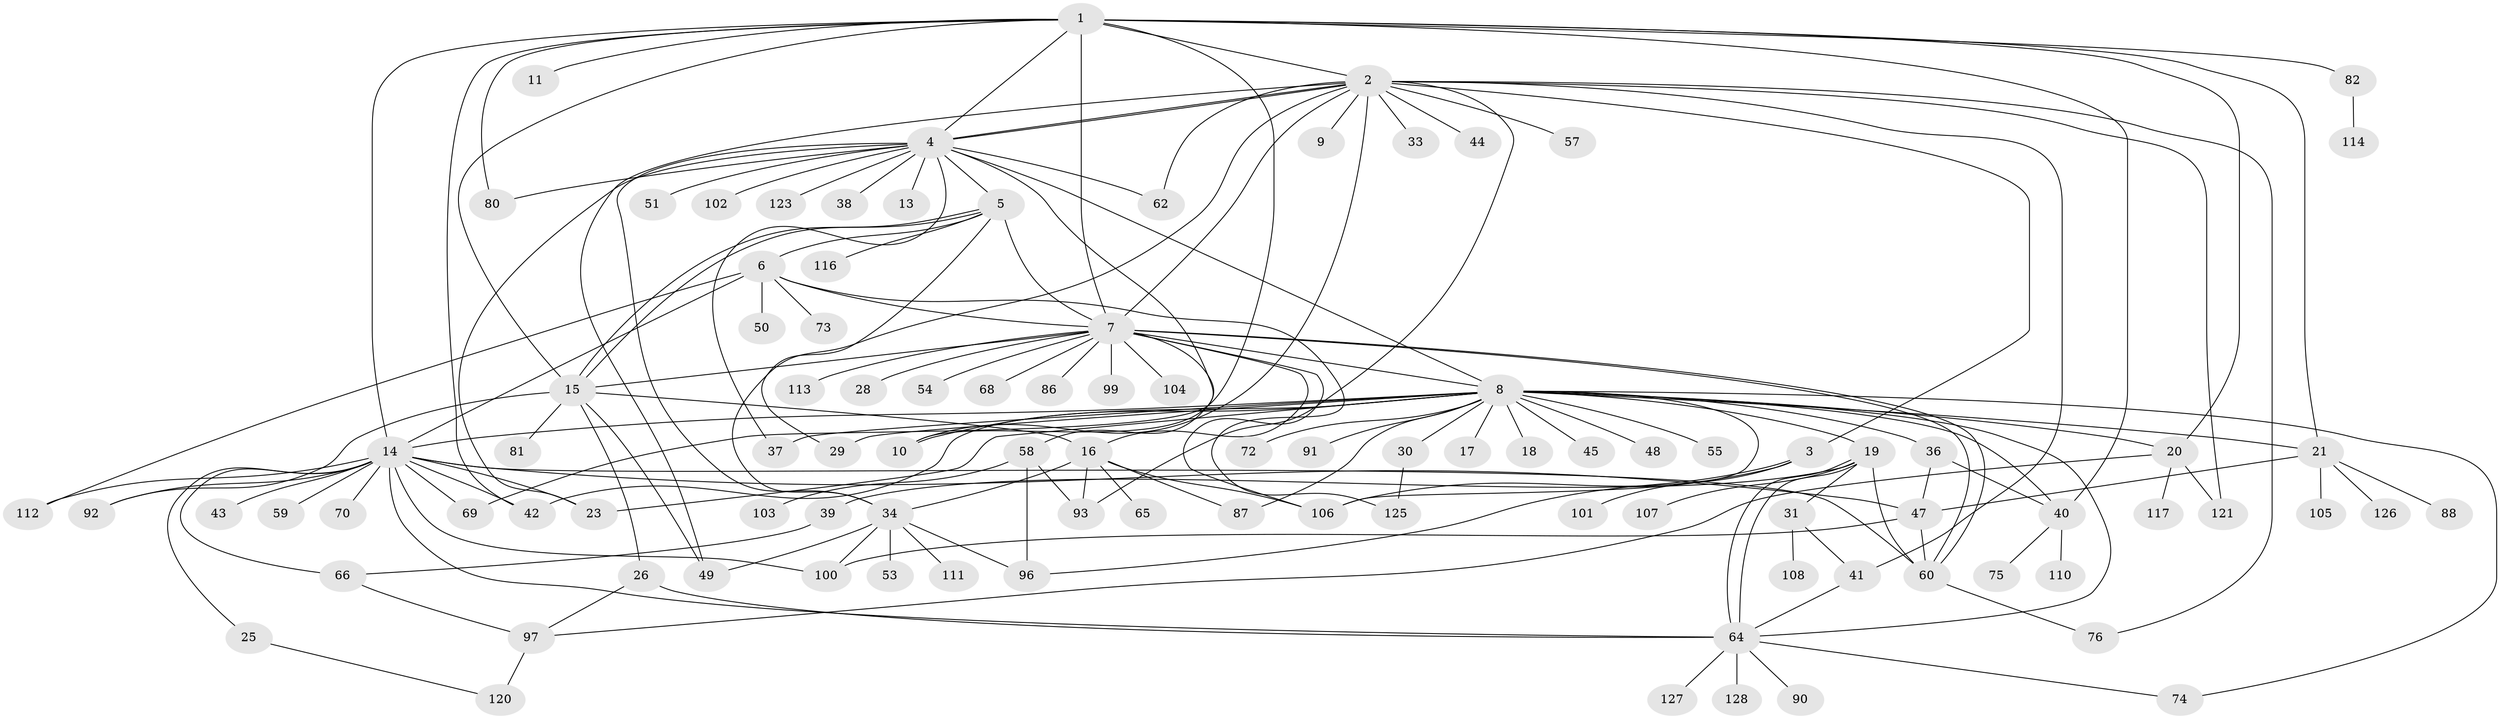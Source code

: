 // Generated by graph-tools (version 1.1) at 2025/23/03/03/25 07:23:50]
// undirected, 99 vertices, 161 edges
graph export_dot {
graph [start="1"]
  node [color=gray90,style=filled];
  1 [super="+27"];
  2 [super="+67"];
  3 [super="+24"];
  4 [super="+22"];
  5 [super="+61"];
  6 [super="+84"];
  7 [super="+98"];
  8 [super="+12"];
  9;
  10 [super="+32"];
  11;
  13;
  14 [super="+52"];
  15 [super="+118"];
  16 [super="+35"];
  17;
  18;
  19 [super="+56"];
  20;
  21 [super="+46"];
  23 [super="+85"];
  25 [super="+109"];
  26;
  28;
  29;
  30;
  31 [super="+78"];
  33;
  34 [super="+89"];
  36;
  37 [super="+122"];
  38;
  39;
  40 [super="+77"];
  41 [super="+63"];
  42 [super="+79"];
  43;
  44;
  45;
  47 [super="+71"];
  48;
  49 [super="+119"];
  50;
  51;
  53;
  54;
  55;
  57;
  58;
  59;
  60 [super="+94"];
  62;
  64 [super="+83"];
  65;
  66 [super="+95"];
  68;
  69;
  70;
  72;
  73;
  74;
  75;
  76;
  80;
  81;
  82;
  86;
  87;
  88;
  90;
  91;
  92;
  93;
  96;
  97 [super="+115"];
  99;
  100 [super="+124"];
  101;
  102;
  103;
  104;
  105;
  106;
  107;
  108;
  110;
  111;
  112;
  113;
  114;
  116;
  117;
  120;
  121;
  123;
  125;
  126;
  127;
  128;
  1 -- 2;
  1 -- 4;
  1 -- 7;
  1 -- 11;
  1 -- 20;
  1 -- 40;
  1 -- 42;
  1 -- 69;
  1 -- 80;
  1 -- 82;
  1 -- 21;
  1 -- 14;
  1 -- 15;
  2 -- 3;
  2 -- 4;
  2 -- 4;
  2 -- 7;
  2 -- 9;
  2 -- 10;
  2 -- 33;
  2 -- 41;
  2 -- 44;
  2 -- 49;
  2 -- 57;
  2 -- 62;
  2 -- 76;
  2 -- 93;
  2 -- 121;
  2 -- 34;
  3 -- 96;
  3 -- 101;
  3 -- 106;
  4 -- 5;
  4 -- 8;
  4 -- 10;
  4 -- 13;
  4 -- 23;
  4 -- 34;
  4 -- 38;
  4 -- 51;
  4 -- 62;
  4 -- 80;
  4 -- 102;
  4 -- 123;
  4 -- 37;
  5 -- 6;
  5 -- 7;
  5 -- 15;
  5 -- 15;
  5 -- 29;
  5 -- 116;
  6 -- 7;
  6 -- 14;
  6 -- 50;
  6 -- 73;
  6 -- 112;
  6 -- 125;
  7 -- 8 [weight=2];
  7 -- 15;
  7 -- 16;
  7 -- 28;
  7 -- 54;
  7 -- 58;
  7 -- 60;
  7 -- 60;
  7 -- 68;
  7 -- 86;
  7 -- 99;
  7 -- 104;
  7 -- 106;
  7 -- 113;
  8 -- 10 [weight=2];
  8 -- 14 [weight=2];
  8 -- 18;
  8 -- 20;
  8 -- 30;
  8 -- 36;
  8 -- 37;
  8 -- 74;
  8 -- 87;
  8 -- 72;
  8 -- 17;
  8 -- 19;
  8 -- 21;
  8 -- 91;
  8 -- 29;
  8 -- 40;
  8 -- 106;
  8 -- 45;
  8 -- 48;
  8 -- 55;
  8 -- 64;
  8 -- 42;
  8 -- 23;
  14 -- 23;
  14 -- 25;
  14 -- 42;
  14 -- 43;
  14 -- 47;
  14 -- 59;
  14 -- 60;
  14 -- 64;
  14 -- 69;
  14 -- 70;
  14 -- 92;
  14 -- 100;
  14 -- 112;
  14 -- 66;
  15 -- 16;
  15 -- 26;
  15 -- 81;
  15 -- 92;
  15 -- 49;
  16 -- 34;
  16 -- 65;
  16 -- 93;
  16 -- 106;
  16 -- 87;
  19 -- 31;
  19 -- 39;
  19 -- 60;
  19 -- 64;
  19 -- 64;
  19 -- 107;
  20 -- 97;
  20 -- 117;
  20 -- 121;
  21 -- 47;
  21 -- 105;
  21 -- 88;
  21 -- 126;
  25 -- 120;
  26 -- 64;
  26 -- 97;
  30 -- 125;
  31 -- 41;
  31 -- 108;
  34 -- 49;
  34 -- 53;
  34 -- 96;
  34 -- 111;
  34 -- 100;
  36 -- 40;
  36 -- 47;
  39 -- 66;
  40 -- 75;
  40 -- 110;
  41 -- 64;
  47 -- 60;
  47 -- 100;
  58 -- 93;
  58 -- 96;
  58 -- 103;
  60 -- 76;
  64 -- 74;
  64 -- 90;
  64 -- 127;
  64 -- 128;
  66 -- 97;
  82 -- 114;
  97 -- 120;
}
